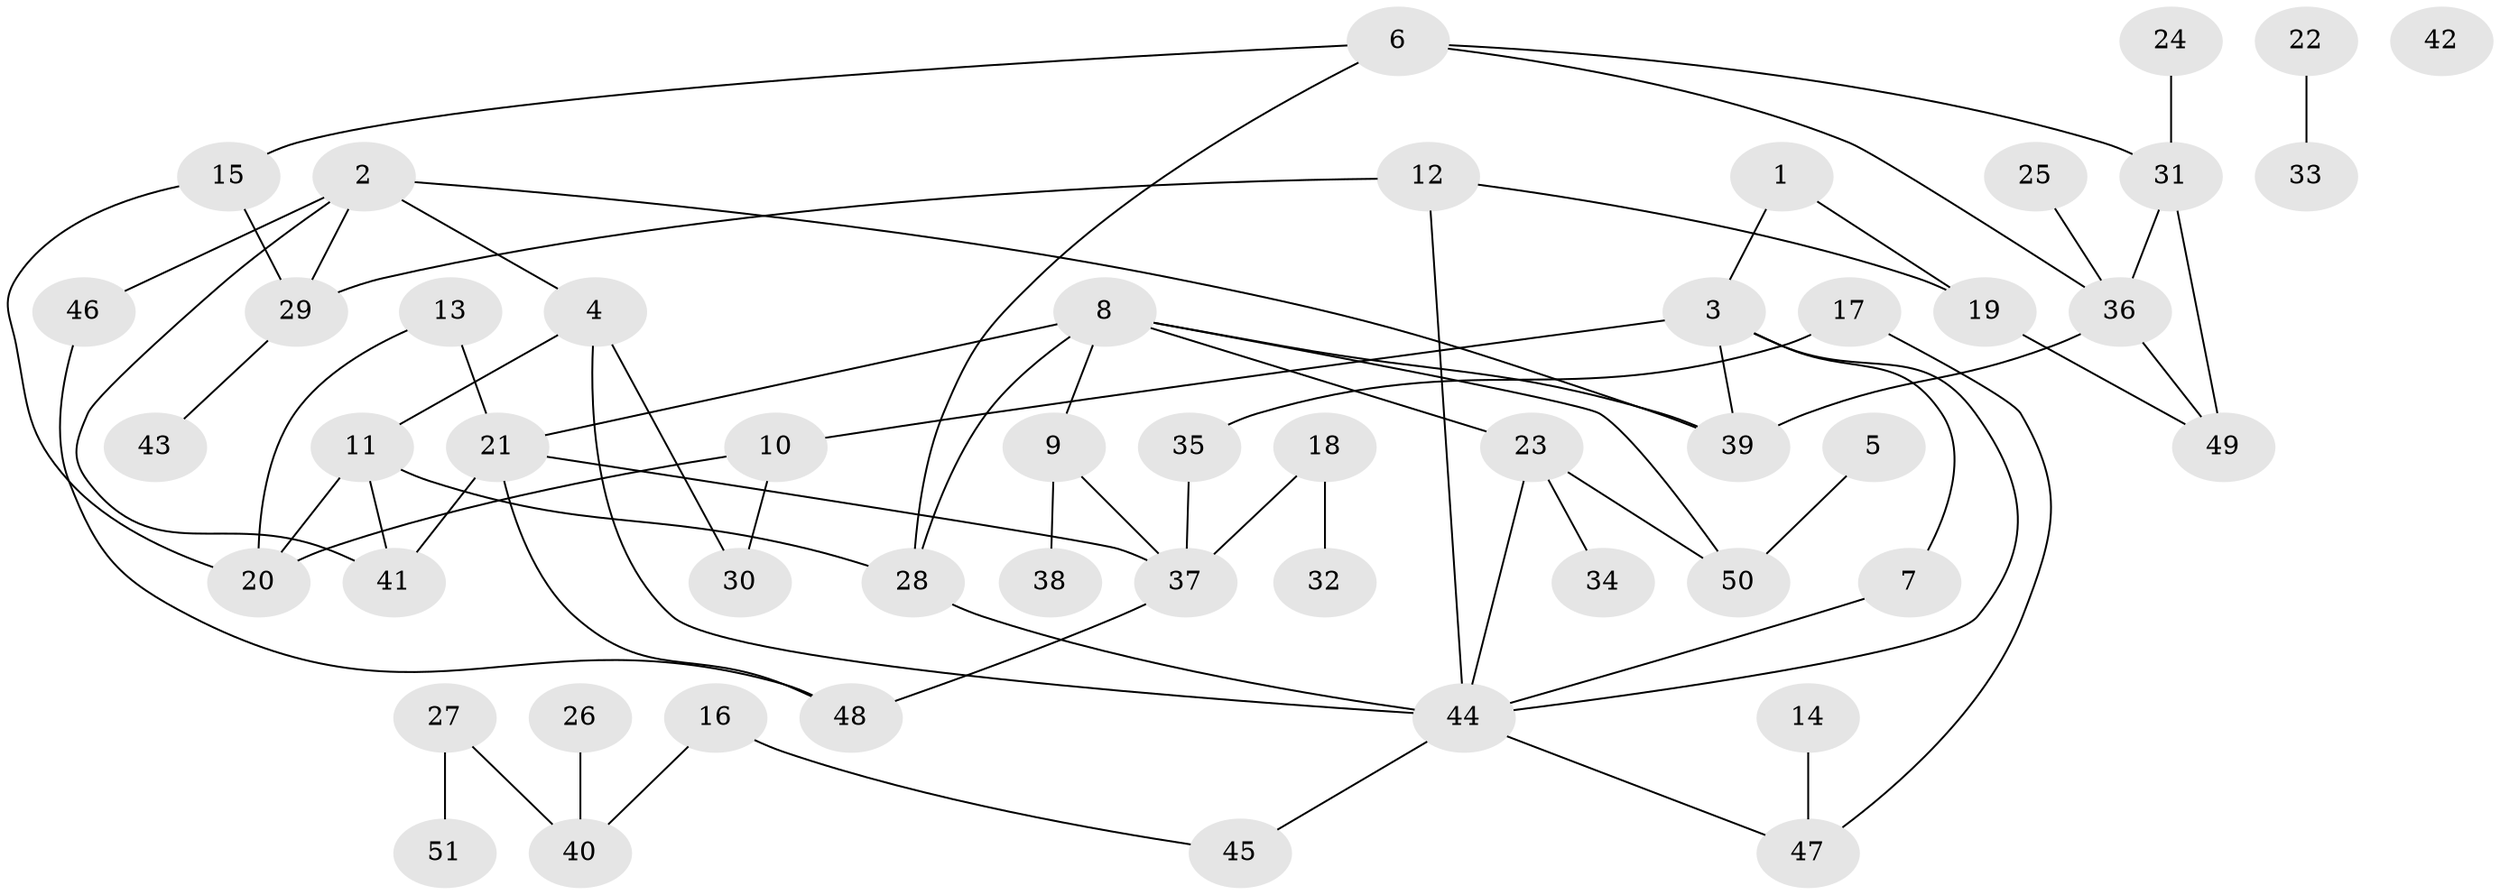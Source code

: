 // Generated by graph-tools (version 1.1) at 2025/00/03/09/25 03:00:49]
// undirected, 51 vertices, 71 edges
graph export_dot {
graph [start="1"]
  node [color=gray90,style=filled];
  1;
  2;
  3;
  4;
  5;
  6;
  7;
  8;
  9;
  10;
  11;
  12;
  13;
  14;
  15;
  16;
  17;
  18;
  19;
  20;
  21;
  22;
  23;
  24;
  25;
  26;
  27;
  28;
  29;
  30;
  31;
  32;
  33;
  34;
  35;
  36;
  37;
  38;
  39;
  40;
  41;
  42;
  43;
  44;
  45;
  46;
  47;
  48;
  49;
  50;
  51;
  1 -- 3;
  1 -- 19;
  2 -- 4;
  2 -- 29;
  2 -- 39;
  2 -- 41;
  2 -- 46;
  3 -- 7;
  3 -- 10;
  3 -- 39;
  3 -- 44;
  4 -- 11;
  4 -- 30;
  4 -- 44;
  5 -- 50;
  6 -- 15;
  6 -- 28;
  6 -- 31;
  6 -- 36;
  7 -- 44;
  8 -- 9;
  8 -- 21;
  8 -- 23;
  8 -- 28;
  8 -- 39;
  8 -- 50;
  9 -- 37;
  9 -- 38;
  10 -- 20;
  10 -- 30;
  11 -- 20;
  11 -- 28;
  11 -- 41;
  12 -- 19;
  12 -- 29;
  12 -- 44;
  13 -- 20;
  13 -- 21;
  14 -- 47;
  15 -- 20;
  15 -- 29;
  16 -- 40;
  16 -- 45;
  17 -- 35;
  17 -- 47;
  18 -- 32;
  18 -- 37;
  19 -- 49;
  21 -- 37;
  21 -- 41;
  21 -- 48;
  22 -- 33;
  23 -- 34;
  23 -- 44;
  23 -- 50;
  24 -- 31;
  25 -- 36;
  26 -- 40;
  27 -- 40;
  27 -- 51;
  28 -- 44;
  29 -- 43;
  31 -- 36;
  31 -- 49;
  35 -- 37;
  36 -- 39;
  36 -- 49;
  37 -- 48;
  44 -- 45;
  44 -- 47;
  46 -- 48;
}
